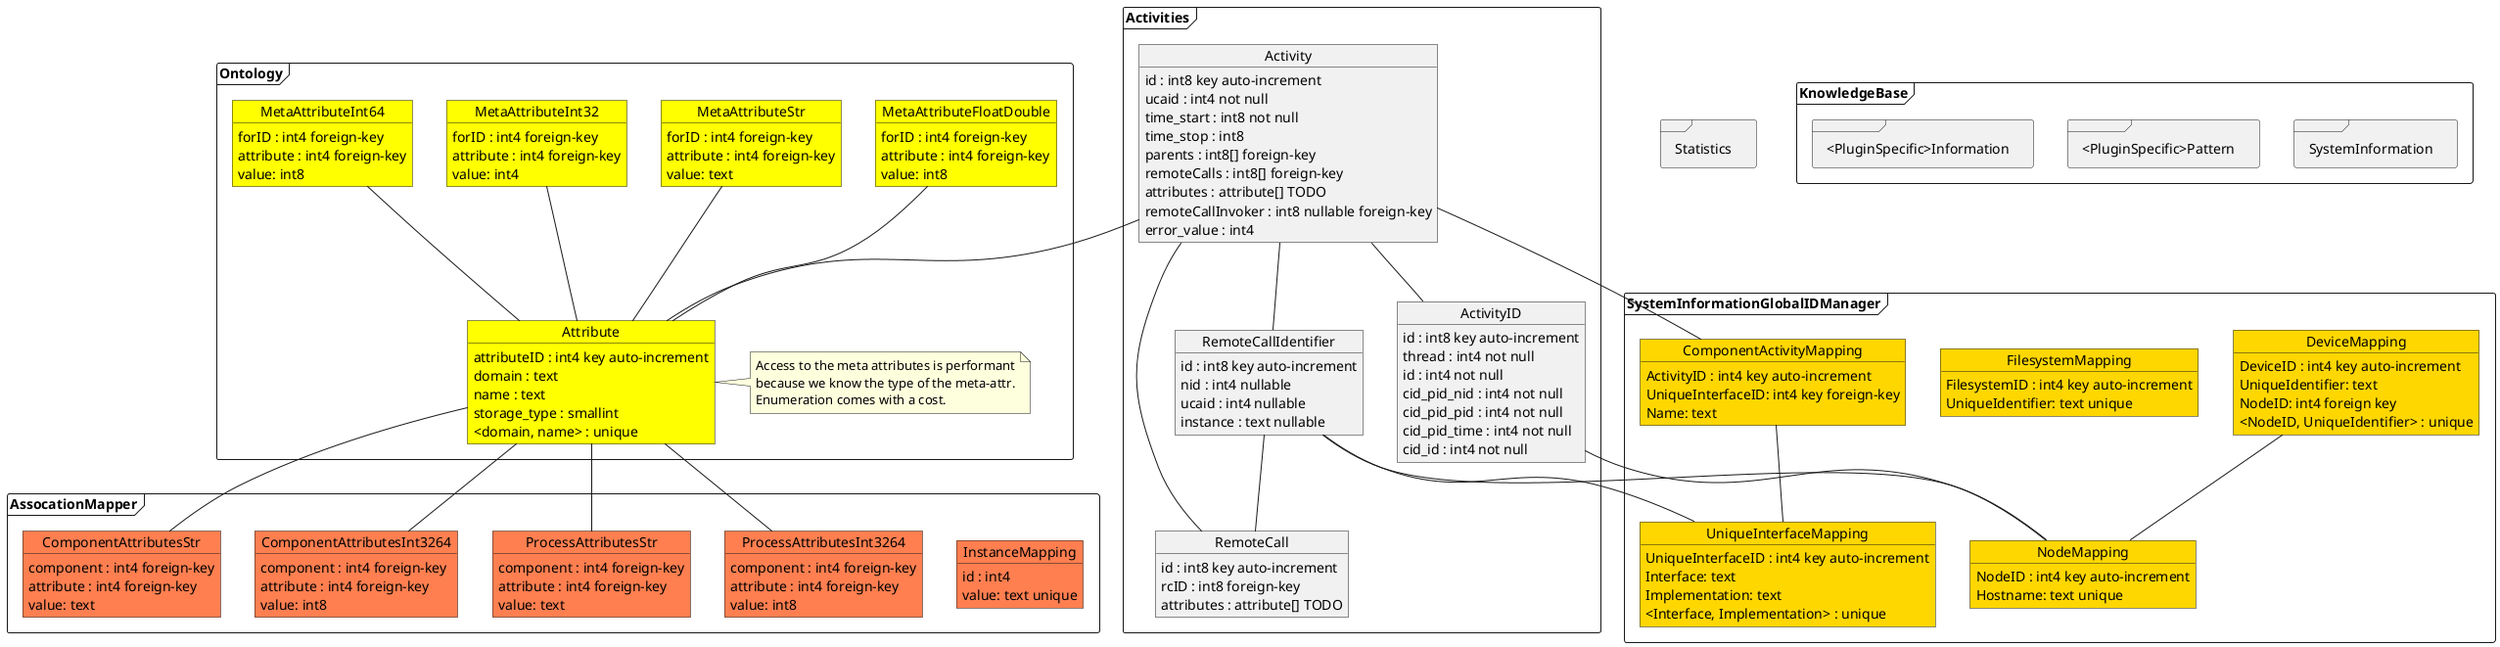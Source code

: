 @startuml


package Ontology <<frame>> {
	object Attribute #yellow {
		attributeID : int4 key auto-increment
		domain : text
		name : text		
		storage_type : smallint
		<domain, name> : unique
		
		'meta : int4[] (attributeID, value) stored as array, alternative 
		'values: 
	}

	object MetaAttributeInt32 #yellow {
		forID : int4 foreign-key
		attribute : int4 foreign-key
		value: int4
	}

	object MetaAttributeInt64 #yellow {
		forID : int4 foreign-key
		attribute : int4 foreign-key
		value: int8
	}

	object MetaAttributeFloatDouble #yellow {
		forID : int4 foreign-key
		attribute : int4 foreign-key
		value: int8
	}

	object MetaAttributeStr #yellow {
		forID : int4 foreign-key
		attribute : int4 foreign-key
		value: text
	}

	MetaAttributeInt32 -- Attribute
	MetaAttributeInt64 -- Attribute
	MetaAttributeFloatDouble -- Attribute
	MetaAttributeStr -- Attribute

	note right of Attribute
		Access to the meta attributes is performant
		because we know the type of the meta-attr.
		Enumeration comes with a cost.
	end note
}


package Activities <<frame>> {

	object ActivityID{
		id : int8 key auto-increment

		thread : int4 not null
		id : int4 not null
		
		cid_pid_nid : int4 not null
		cid_pid_pid : int4 not null
		cid_pid_time : int4 not null		
		cid_id : int4 not null
	}

	object RemoteCallIdentifier{
' 		RemoteCallIdentifier
'		NodeID nid; // optional
'		UniqueInterfaceID uuid; // optional
'		AssociateID instance; // optional, remote call instance identifier		
		id : int8 key auto-increment

		nid : int4 nullable
		ucaid : int4 nullable
		instance : text nullable
	}

	object RemoteCall{
'	typedef struct {
'		RemoteCallIdentifier target;
'		vector<Attribute> attributes;
'	} RemoteCall;	
		id : int8 key auto-increment

		rcID : int8 foreign-key

		attributes : attribute[] TODO
	}

	object Activity {
		id : int8 key auto-increment
		ucaid : int4 not null
		time_start : int8 not null
		time_stop : int8

		parents : int8[] foreign-key

'	typedef struct {
'		RemoteCallIdentifier target;
'		vector<Attribute> attributes;
'	} RemoteCall;
		remoteCalls : int8[] foreign-key

'		OntologyAttributeID id;
'		AttributeValue value;		
		attributes : attribute[] TODO

		remoteCallInvoker : int8 nullable foreign-key

		error_value : int4
	}

	Activity -- ActivityID
	Activity -- RemoteCallIdentifier
	Activity -- RemoteCall
	RemoteCallIdentifier -- RemoteCall


	Activity -- Attribute 
}

package SystemInformationGlobalIDManager <<frame>> {
	object NodeMapping #gold {
		NodeID : int4 key auto-increment
		Hostname: text unique
	}

	object DeviceMapping #gold {
		DeviceID : int4 key auto-increment
		UniqueIdentifier: text
		NodeID: int4 foreign key
		<NodeID, UniqueIdentifier> : unique
	}

	DeviceMapping -- NodeMapping

	object FilesystemMapping #gold {
		FilesystemID : int4 key auto-increment
		UniqueIdentifier: text unique
	}

	object UniqueInterfaceMapping #gold {
		UniqueInterfaceID : int4 key auto-increment
		Interface: text
		Implementation: text
		<Interface, Implementation> : unique
	}

	object ComponentActivityMapping #gold {
		ActivityID : int4 key auto-increment
		UniqueInterfaceID: int4 key foreign-key		
		Name: text
	}

	ComponentActivityMapping -- UniqueInterfaceMapping
	RemoteCallIdentifier -- UniqueInterfaceMapping
	Activity -- ComponentActivityMapping
	NodeMapping -- ActivityID
	NodeMapping -- RemoteCallIdentifier
}

package AssocationMapper <<frame>> {

	object InstanceMapping #coral {
		id : int4
		value: text unique
	}

	object ComponentAttributesInt3264 #coral {
		component : int4 foreign-key
		attribute : int4 foreign-key
		value: int8
	}

	object ComponentAttributesStr #coral {
		component : int4 foreign-key
		attribute : int4 foreign-key
		value: text
	}


	object ProcessAttributesInt3264 #coral {
		component : int4 foreign-key
		attribute : int4 foreign-key
		value: int8
	}

	object ProcessAttributesStr #coral {
		component : int4 foreign-key
		attribute : int4 foreign-key
		value: text
	}

	Attribute -- ProcessAttributesStr
	Attribute -- ProcessAttributesInt3264
	Attribute -- ComponentAttributesStr
	Attribute -- ComponentAttributesInt3264
}

package Statistics <<frame>> {
}

package KnowledgeBase <<frame>> {
	package SystemInformation <<frame>> {
	}

	package <PluginSpecific>Pattern <<frame>> {
	}

	package <PluginSpecific>Information <<frame>> {
	}	
}


@enduml
